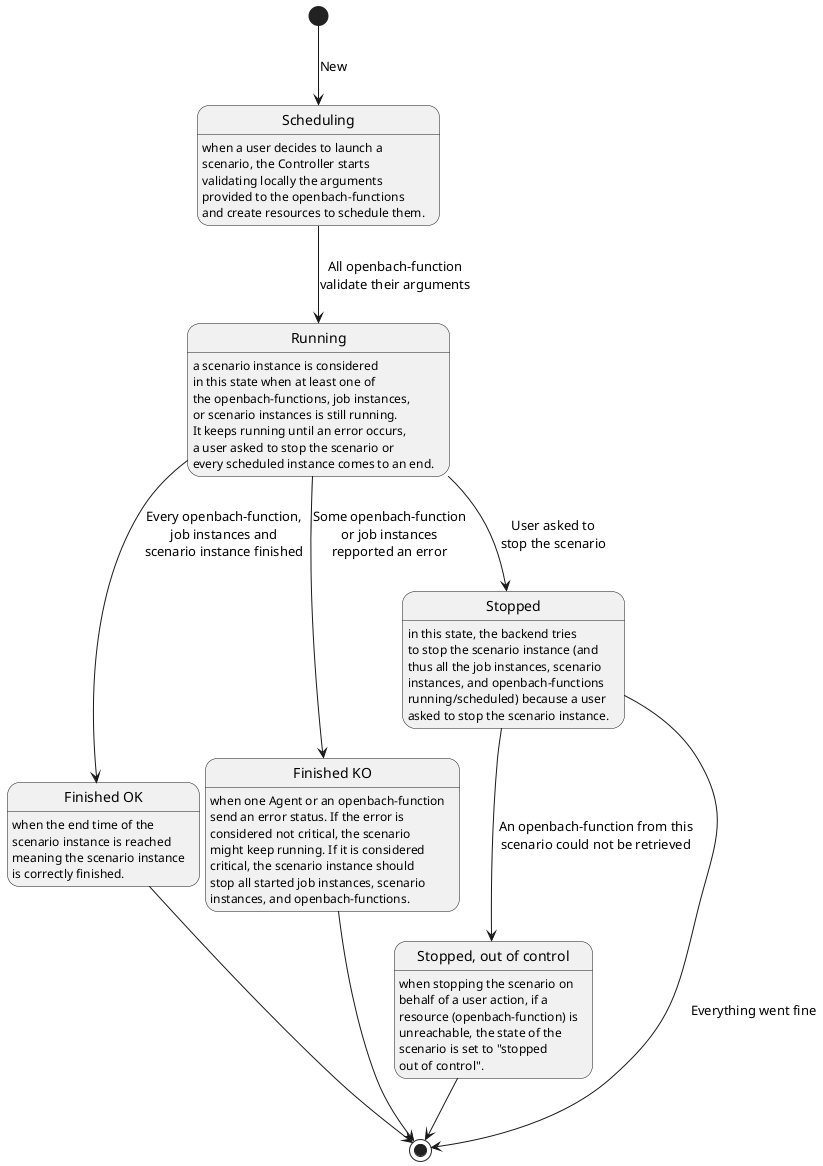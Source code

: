 @startuml

state Scheduling
Scheduling : when a user decides to launch a
Scheduling : scenario, the Controller starts
Scheduling : validating locally the arguments
Scheduling : provided to the openbach-functions
Scheduling : and create resources to schedule them.

state Running
Running : a scenario instance is considered
Running : in this state when at least one of
Running : the openbach-functions, job instances,
Running : or scenario instances is still running.
Running : It keeps running until an error occurs,
Running : a user asked to stop the scenario or
Running : every scheduled instance comes to an end.

state "Finished OK" as FinishedOK
FinishedOK : when the end time of the
FinishedOK : scenario instance is reached
FinishedOK : meaning the scenario instance
FinishedOK : is correctly finished.

state "Finished KO" as FinishedKO
FinishedKO : when one Agent or an openbach-function
FinishedKO : send an error status. If the error is
FinishedKO : considered not critical, the scenario
FinishedKO : might keep running. If it is considered
FinishedKO : critical, the scenario instance should
FinishedKO : stop all started job instances, scenario
FinishedKO : instances, and openbach-functions.

state Stopped
Stopped : in this state, the backend tries
Stopped : to stop the scenario instance (and
Stopped : thus all the job instances, scenario
Stopped : instances, and openbach-functions
Stopped : running/scheduled) because a user
Stopped : asked to stop the scenario instance.

state "Stopped, out of control" as StoppedOutOfControl
StoppedOutOfControl : when stopping the scenario on
StoppedOutOfControl : behalf of a user action, if a
StoppedOutOfControl : resource (openbach-function) is
StoppedOutOfControl : unreachable, the state of the
StoppedOutOfControl : scenario is set to "stopped
StoppedOutOfControl : out of control".

[*] --> Scheduling : New
Scheduling --> Running : All openbach-function\nvalidate their arguments
Running --> FinishedOK : Every openbach-function,\njob instances and\nscenario instance finished
Running --> FinishedKO : Some openbach-function\nor job instances\nrepported an error
Running --> Stopped : User asked to\nstop the scenario
Stopped --> StoppedOutOfControl : An openbach-function from this\nscenario could not be retrieved
FinishedOK --> [*]
FinishedKO --> [*]
Stopped --> [*] : Everything went fine
StoppedOutOfControl --> [*]

@enduml
